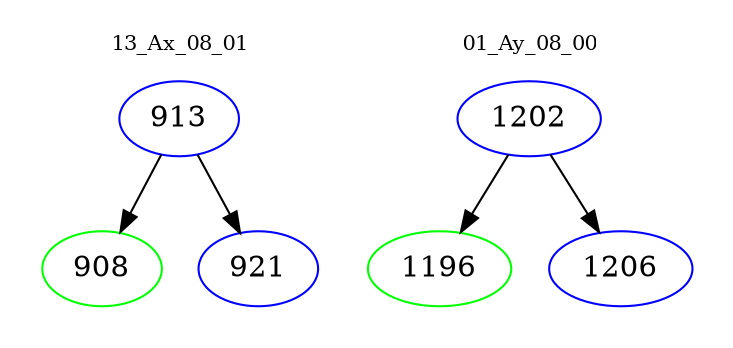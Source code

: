 digraph{
subgraph cluster_0 {
color = white
label = "13_Ax_08_01";
fontsize=10;
T0_913 [label="913", color="blue"]
T0_913 -> T0_908 [color="black"]
T0_908 [label="908", color="green"]
T0_913 -> T0_921 [color="black"]
T0_921 [label="921", color="blue"]
}
subgraph cluster_1 {
color = white
label = "01_Ay_08_00";
fontsize=10;
T1_1202 [label="1202", color="blue"]
T1_1202 -> T1_1196 [color="black"]
T1_1196 [label="1196", color="green"]
T1_1202 -> T1_1206 [color="black"]
T1_1206 [label="1206", color="blue"]
}
}
